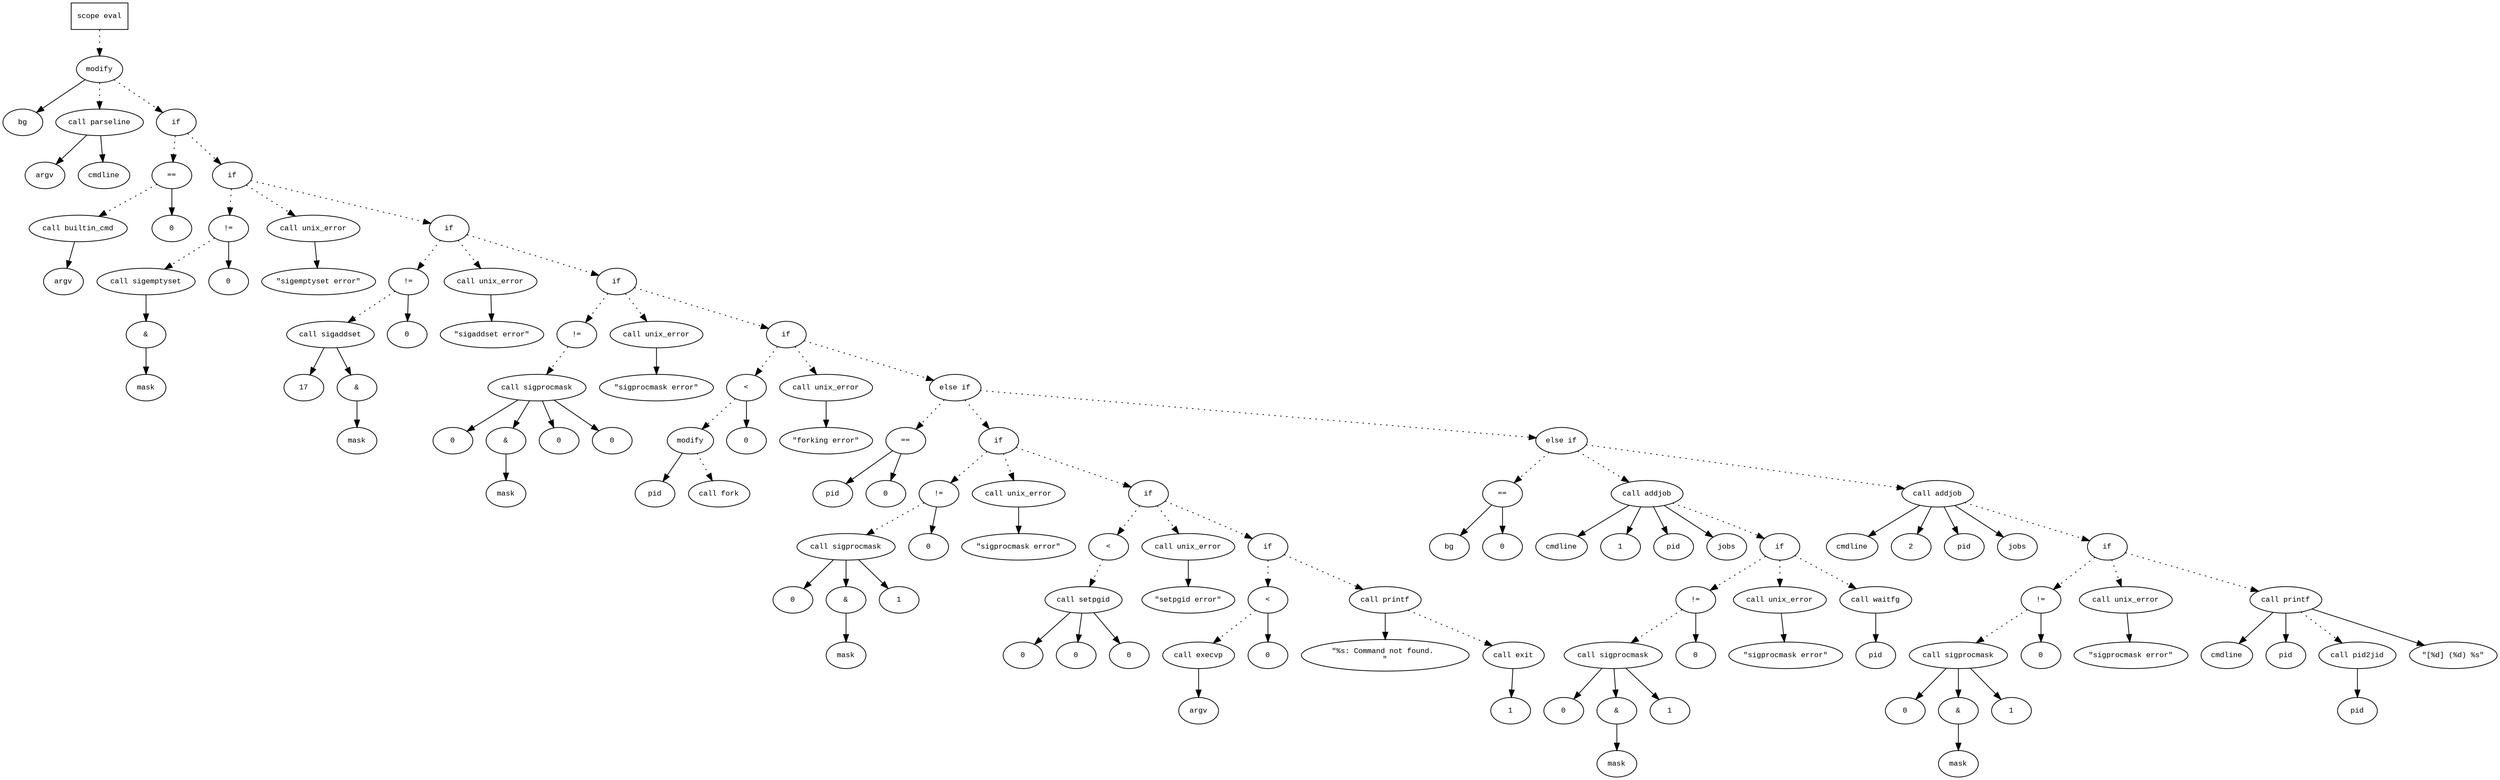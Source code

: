 digraph AST {
  graph [fontname="Times New Roman",fontsize=10];
  node  [fontname="Courier New",fontsize=10];
  edge  [fontname="Times New Roman",fontsize=10];

  node1 [label="scope eval",shape=box];
  node2 [label="modify",shape=ellipse];
  node3 [label="bg",shape=ellipse];
  node2 -> node3;
  node4 [label="call parseline",shape=ellipse];
  node5 [label="argv",shape=ellipse];
  node4 -> node5;
  node6 [label="cmdline",shape=ellipse];
  node4 -> node6;
  node2 -> node4 [style=dotted];
  node1 -> node2 [style=dotted];
  node7 [label="if",shape=ellipse];
  node2 -> node7 [style=dotted];
  node8 [label="==",shape=ellipse];
  node9 [label="call builtin_cmd",shape=ellipse];
  node10 [label="argv",shape=ellipse];
  node9 -> node10;
  node8 -> node9 [style=dotted];
  node11 [label="0",shape=ellipse];
  node8 -> node11;
  node7 -> node8 [style=dotted];
  node12 [label="if",shape=ellipse];
  node7 -> node12 [style=dotted];
  node13 [label="!=",shape=ellipse];
  node14 [label="call sigemptyset",shape=ellipse];
  node15 [label="&",shape=ellipse];
  node14 -> node15;
  node16 [label="mask",shape=ellipse];
  node15 -> node16;
  node13 -> node14 [style=dotted];
  node17 [label="0",shape=ellipse];
  node13 -> node17;
  node12 -> node13 [style=dotted];
  node18 [label="call unix_error",shape=ellipse];
  node19 [label="\"sigemptyset error\"",shape=ellipse];
  node18 -> node19;
  node12 -> node18 [style=dotted];
  node20 [label="if",shape=ellipse];
  node12 -> node20 [style=dotted];
  node21 [label="!=",shape=ellipse];
  node22 [label="call sigaddset",shape=ellipse];
  node23 [label="17",shape=ellipse];
  node22 -> node23;
  node24 [label="&",shape=ellipse];
  node22 -> node24;
  node25 [label="mask",shape=ellipse];
  node24 -> node25;
  node21 -> node22 [style=dotted];
  node26 [label="0",shape=ellipse];
  node21 -> node26;
  node20 -> node21 [style=dotted];
  node27 [label="call unix_error",shape=ellipse];
  node28 [label="\"sigaddset error\"",shape=ellipse];
  node27 -> node28;
  node20 -> node27 [style=dotted];
  node29 [label="if",shape=ellipse];
  node20 -> node29 [style=dotted];
  node30 [label="!=",shape=ellipse];
  node31 [label="call sigprocmask",shape=ellipse];
  node32 [label="0",shape=ellipse];
  node31 -> node32;
  node33 [label="&",shape=ellipse];
  node31 -> node33;
  node34 [label="mask",shape=ellipse];
  node33 -> node34;
  node35 [label="0",shape=ellipse];
  node31 -> node35;
  node30 -> node31 [style=dotted];
  node36 [label="0",shape=ellipse];
  node31 -> node36;
  node29 -> node30 [style=dotted];
  node37 [label="call unix_error",shape=ellipse];
  node38 [label="\"sigprocmask error\"",shape=ellipse];
  node37 -> node38;
  node29 -> node37 [style=dotted];
  node39 [label="if",shape=ellipse];
  node29 -> node39 [style=dotted];
  node40 [label="<",shape=ellipse];
  node41 [label="modify",shape=ellipse];
  node42 [label="pid",shape=ellipse];
  node41 -> node42;
  node43 [label="call fork",shape=ellipse];
  node41 -> node43 [style=dotted];
  node40 -> node41 [style=dotted];
  node44 [label="0",shape=ellipse];
  node40 -> node44;
  node39 -> node40 [style=dotted];
  node45 [label="call unix_error",shape=ellipse];
  node46 [label="\"forking error\"",shape=ellipse];
  node45 -> node46;
  node39 -> node45 [style=dotted];
  node47 [label="else if",shape=ellipse];
  node39 -> node47 [style=dotted];
  node48 [label="==",shape=ellipse];
  node49 [label="pid",shape=ellipse];
  node48 -> node49;
  node50 [label="0",shape=ellipse];
  node48 -> node50;
  node47 -> node48 [style=dotted];
  node51 [label="if",shape=ellipse];
  node47 -> node51 [style=dotted];
  node52 [label="!=",shape=ellipse];
  node53 [label="call sigprocmask",shape=ellipse];
  node54 [label="0",shape=ellipse];
  node53 -> node54;
  node55 [label="&",shape=ellipse];
  node53 -> node55;
  node56 [label="mask",shape=ellipse];
  node55 -> node56;
  node57 [label="1",shape=ellipse];
  node53 -> node57;
  node52 -> node53 [style=dotted];
  node58 [label="0",shape=ellipse];
  node52 -> node58;
  node51 -> node52 [style=dotted];
  node59 [label="call unix_error",shape=ellipse];
  node60 [label="\"sigprocmask error\"",shape=ellipse];
  node59 -> node60;
  node51 -> node59 [style=dotted];
  node61 [label="if",shape=ellipse];
  node51 -> node61 [style=dotted];
  node62 [label="<",shape=ellipse];
  node63 [label="call setpgid",shape=ellipse];
  node64 [label="0",shape=ellipse];
  node63 -> node64;
  node65 [label="0",shape=ellipse];
  node63 -> node65;
  node62 -> node63 [style=dotted];
  node66 [label="0",shape=ellipse];
  node63 -> node66;
  node61 -> node62 [style=dotted];
  node67 [label="call unix_error",shape=ellipse];
  node68 [label="\"setpgid error\"",shape=ellipse];
  node67 -> node68;
  node61 -> node67 [style=dotted];
  node69 [label="if",shape=ellipse];
  node61 -> node69 [style=dotted];
  node70 [label="<",shape=ellipse];
  node71 [label="call execvp",shape=ellipse];
  node72 [label="argv",shape=ellipse];
  node71 -> node72;
  node70 -> node71 [style=dotted];
  node73 [label="0",shape=ellipse];
  node70 -> node73;
  node69 -> node70 [style=dotted];
  node74 [label="call printf",shape=ellipse];
  node75 [label="\"%s: Command not found. 
\"",shape=ellipse];
  node74 -> node75;
  node69 -> node74 [style=dotted];
  node76 [label="call exit",shape=ellipse];
  node77 [label="1",shape=ellipse];
  node76 -> node77;
  node74 -> node76 [style=dotted];
  node78 [label="else if",shape=ellipse];
  node47 -> node78 [style=dotted];
  node79 [label="==",shape=ellipse];
  node80 [label="bg",shape=ellipse];
  node79 -> node80;
  node81 [label="0",shape=ellipse];
  node79 -> node81;
  node78 -> node79 [style=dotted];
  node82 [label="call addjob",shape=ellipse];
  node83 [label="cmdline",shape=ellipse];
  node82 -> node83;
  node84 [label="1",shape=ellipse];
  node82 -> node84;
  node85 [label="pid",shape=ellipse];
  node82 -> node85;
  node86 [label="jobs",shape=ellipse];
  node82 -> node86;
  node78 -> node82 [style=dotted];
  node87 [label="if",shape=ellipse];
  node82 -> node87 [style=dotted];
  node88 [label="!=",shape=ellipse];
  node89 [label="call sigprocmask",shape=ellipse];
  node90 [label="0",shape=ellipse];
  node89 -> node90;
  node91 [label="&",shape=ellipse];
  node89 -> node91;
  node92 [label="mask",shape=ellipse];
  node91 -> node92;
  node93 [label="1",shape=ellipse];
  node89 -> node93;
  node88 -> node89 [style=dotted];
  node94 [label="0",shape=ellipse];
  node88 -> node94;
  node87 -> node88 [style=dotted];
  node95 [label="call unix_error",shape=ellipse];
  node96 [label="\"sigprocmask error\"",shape=ellipse];
  node95 -> node96;
  node87 -> node95 [style=dotted];
  node97 [label="call waitfg",shape=ellipse];
  node98 [label="pid",shape=ellipse];
  node97 -> node98;
  node87 -> node97 [style=dotted];
  node99 [label="call addjob",shape=ellipse];
  node100 [label="cmdline",shape=ellipse];
  node99 -> node100;
  node101 [label="2",shape=ellipse];
  node99 -> node101;
  node102 [label="pid",shape=ellipse];
  node99 -> node102;
  node103 [label="jobs",shape=ellipse];
  node99 -> node103;
  node78 -> node99 [style=dotted];
  node104 [label="if",shape=ellipse];
  node99 -> node104 [style=dotted];
  node105 [label="!=",shape=ellipse];
  node106 [label="call sigprocmask",shape=ellipse];
  node107 [label="0",shape=ellipse];
  node106 -> node107;
  node108 [label="&",shape=ellipse];
  node106 -> node108;
  node109 [label="mask",shape=ellipse];
  node108 -> node109;
  node110 [label="1",shape=ellipse];
  node106 -> node110;
  node105 -> node106 [style=dotted];
  node111 [label="0",shape=ellipse];
  node105 -> node111;
  node104 -> node105 [style=dotted];
  node112 [label="call unix_error",shape=ellipse];
  node113 [label="\"sigprocmask error\"",shape=ellipse];
  node112 -> node113;
  node104 -> node112 [style=dotted];
  node114 [label="call printf",shape=ellipse];
  node115 [label="cmdline",shape=ellipse];
  node114 -> node115;
  node116 [label="pid",shape=ellipse];
  node114 -> node116;
  node117 [label="call pid2jid",shape=ellipse];
  node118 [label="pid",shape=ellipse];
  node117 -> node118;
  node114 -> node117 [style=dotted];
  node119 [label="\"[%d] (%d) %s\"",shape=ellipse];
  node114 -> node119;
  node104 -> node114 [style=dotted];
} 